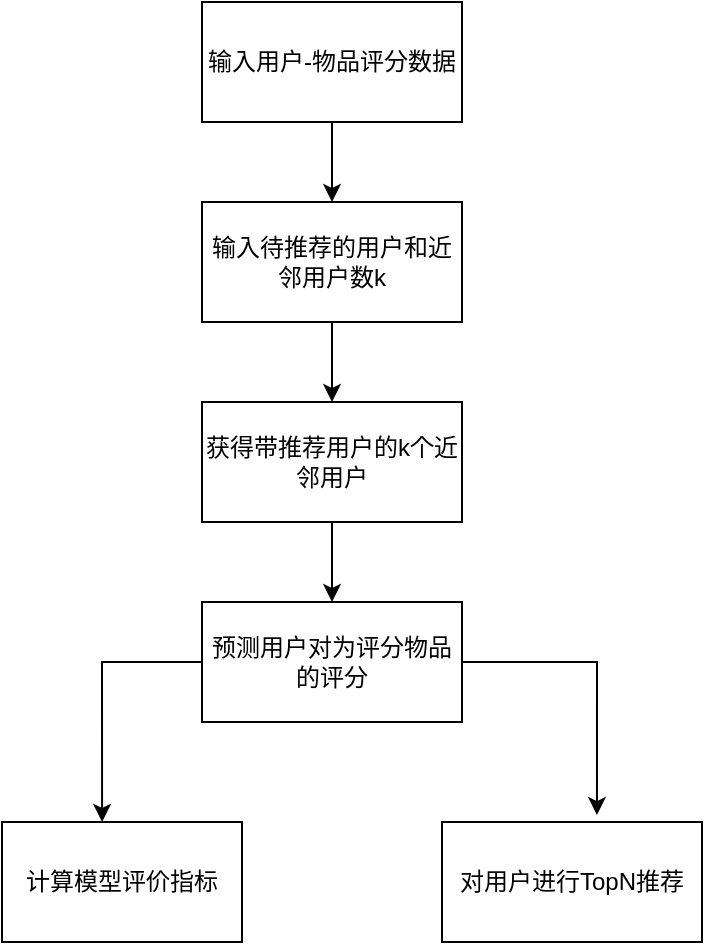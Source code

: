 <mxfile version="13.10.0" type="github">
  <diagram id="amzvMlvfQQ4I4coJ_YLU" name="Page-1">
    <mxGraphModel dx="782" dy="483" grid="0" gridSize="10" guides="1" tooltips="1" connect="1" arrows="1" fold="1" page="1" pageScale="1" pageWidth="827" pageHeight="1169" math="0" shadow="0">
      <root>
        <mxCell id="0" />
        <mxCell id="1" parent="0" />
        <mxCell id="KvhxZX1Msj7kkzfWGGXM-5" style="edgeStyle=orthogonalEdgeStyle;rounded=0;orthogonalLoop=1;jettySize=auto;html=1;exitX=0.5;exitY=1;exitDx=0;exitDy=0;entryX=0.5;entryY=0;entryDx=0;entryDy=0;" edge="1" parent="1" source="KvhxZX1Msj7kkzfWGGXM-1" target="KvhxZX1Msj7kkzfWGGXM-3">
          <mxGeometry relative="1" as="geometry" />
        </mxCell>
        <mxCell id="KvhxZX1Msj7kkzfWGGXM-1" value="输入用户-物品评分数据" style="rounded=0;whiteSpace=wrap;html=1;" vertex="1" parent="1">
          <mxGeometry x="300" y="50" width="130" height="60" as="geometry" />
        </mxCell>
        <mxCell id="KvhxZX1Msj7kkzfWGGXM-6" style="edgeStyle=orthogonalEdgeStyle;rounded=0;orthogonalLoop=1;jettySize=auto;html=1;exitX=0.5;exitY=1;exitDx=0;exitDy=0;entryX=0.5;entryY=0;entryDx=0;entryDy=0;" edge="1" parent="1" source="KvhxZX1Msj7kkzfWGGXM-3" target="KvhxZX1Msj7kkzfWGGXM-4">
          <mxGeometry relative="1" as="geometry" />
        </mxCell>
        <mxCell id="KvhxZX1Msj7kkzfWGGXM-3" value="输入待推荐的用户和近邻用户数k" style="rounded=0;whiteSpace=wrap;html=1;" vertex="1" parent="1">
          <mxGeometry x="300" y="150" width="130" height="60" as="geometry" />
        </mxCell>
        <mxCell id="KvhxZX1Msj7kkzfWGGXM-8" style="edgeStyle=orthogonalEdgeStyle;rounded=0;orthogonalLoop=1;jettySize=auto;html=1;entryX=0.5;entryY=0;entryDx=0;entryDy=0;" edge="1" parent="1" source="KvhxZX1Msj7kkzfWGGXM-4" target="KvhxZX1Msj7kkzfWGGXM-7">
          <mxGeometry relative="1" as="geometry" />
        </mxCell>
        <mxCell id="KvhxZX1Msj7kkzfWGGXM-4" value="获得带推荐用户的k个近邻用户" style="rounded=0;whiteSpace=wrap;html=1;" vertex="1" parent="1">
          <mxGeometry x="300" y="250" width="130" height="60" as="geometry" />
        </mxCell>
        <mxCell id="KvhxZX1Msj7kkzfWGGXM-13" style="edgeStyle=orthogonalEdgeStyle;rounded=0;orthogonalLoop=1;jettySize=auto;html=1;exitX=0;exitY=0.5;exitDx=0;exitDy=0;entryX=0.417;entryY=0;entryDx=0;entryDy=0;entryPerimeter=0;" edge="1" parent="1" source="KvhxZX1Msj7kkzfWGGXM-7" target="KvhxZX1Msj7kkzfWGGXM-9">
          <mxGeometry relative="1" as="geometry" />
        </mxCell>
        <mxCell id="KvhxZX1Msj7kkzfWGGXM-16" style="edgeStyle=orthogonalEdgeStyle;rounded=0;orthogonalLoop=1;jettySize=auto;html=1;exitX=1;exitY=0.5;exitDx=0;exitDy=0;entryX=0.596;entryY=-0.058;entryDx=0;entryDy=0;entryPerimeter=0;" edge="1" parent="1" source="KvhxZX1Msj7kkzfWGGXM-7" target="KvhxZX1Msj7kkzfWGGXM-10">
          <mxGeometry relative="1" as="geometry" />
        </mxCell>
        <mxCell id="KvhxZX1Msj7kkzfWGGXM-7" value="预测用户对为评分物品的评分" style="rounded=0;whiteSpace=wrap;html=1;" vertex="1" parent="1">
          <mxGeometry x="300" y="350" width="130" height="60" as="geometry" />
        </mxCell>
        <mxCell id="KvhxZX1Msj7kkzfWGGXM-9" value="计算模型评价指标" style="rounded=0;whiteSpace=wrap;html=1;" vertex="1" parent="1">
          <mxGeometry x="200" y="460" width="120" height="60" as="geometry" />
        </mxCell>
        <mxCell id="KvhxZX1Msj7kkzfWGGXM-10" value="对用户进行TopN推荐" style="rounded=0;whiteSpace=wrap;html=1;" vertex="1" parent="1">
          <mxGeometry x="420" y="460" width="130" height="60" as="geometry" />
        </mxCell>
      </root>
    </mxGraphModel>
  </diagram>
</mxfile>
